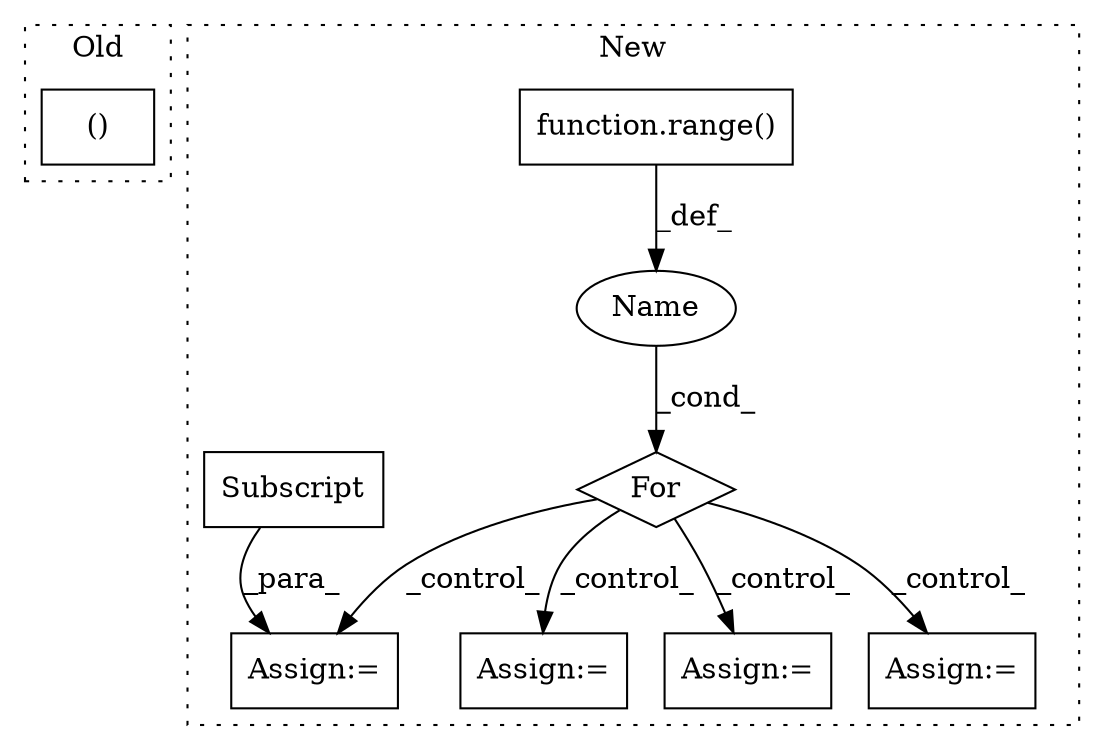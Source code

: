 digraph G {
subgraph cluster0 {
1 [label="()" a="54" s="2587" l="0" shape="box"];
label = "Old";
style="dotted";
}
subgraph cluster1 {
2 [label="function.range()" a="75" s="3235,3254" l="6,1" shape="box"];
3 [label="For" a="107" s="3226,3255" l="4,14" shape="diamond"];
4 [label="Assign:=" a="68" s="3734" l="3" shape="box"];
5 [label="Name" a="87" s="3230" l="1" shape="ellipse"];
6 [label="Assign:=" a="68" s="3528" l="3" shape="box"];
7 [label="Subscript" a="63" s="3531,0" l="10,0" shape="box"];
8 [label="Assign:=" a="68" s="3434" l="3" shape="box"];
9 [label="Assign:=" a="68" s="3574" l="3" shape="box"];
label = "New";
style="dotted";
}
2 -> 5 [label="_def_"];
3 -> 8 [label="_control_"];
3 -> 6 [label="_control_"];
3 -> 4 [label="_control_"];
3 -> 9 [label="_control_"];
5 -> 3 [label="_cond_"];
7 -> 6 [label="_para_"];
}